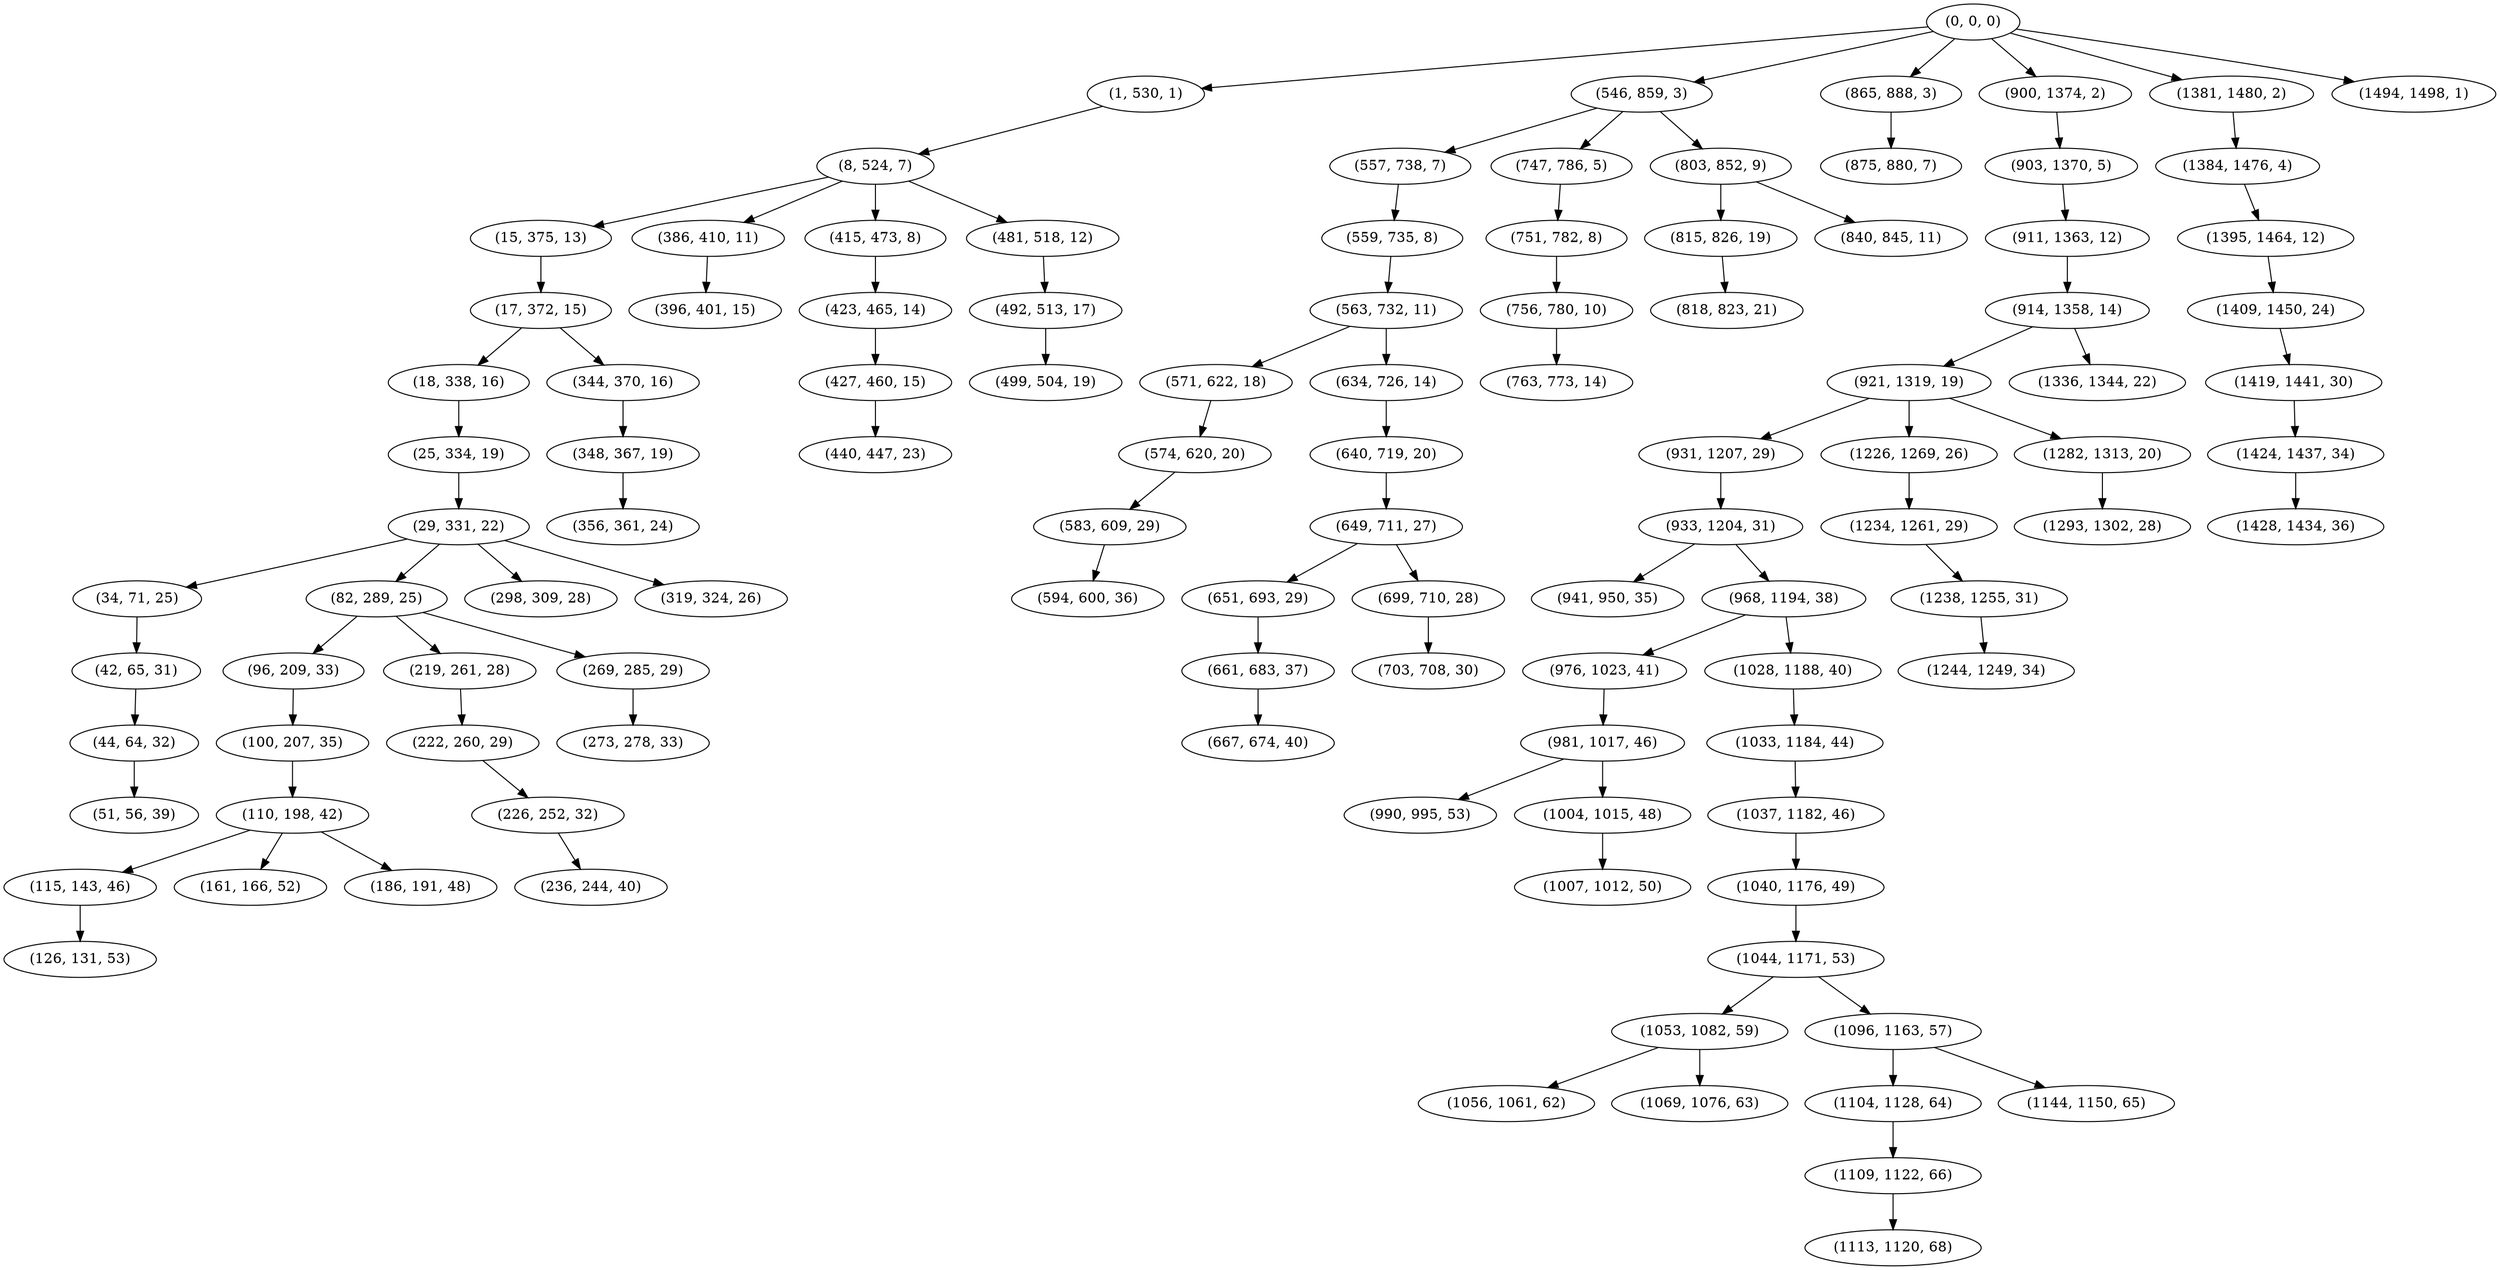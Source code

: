 digraph tree {
    "(0, 0, 0)";
    "(1, 530, 1)";
    "(8, 524, 7)";
    "(15, 375, 13)";
    "(17, 372, 15)";
    "(18, 338, 16)";
    "(25, 334, 19)";
    "(29, 331, 22)";
    "(34, 71, 25)";
    "(42, 65, 31)";
    "(44, 64, 32)";
    "(51, 56, 39)";
    "(82, 289, 25)";
    "(96, 209, 33)";
    "(100, 207, 35)";
    "(110, 198, 42)";
    "(115, 143, 46)";
    "(126, 131, 53)";
    "(161, 166, 52)";
    "(186, 191, 48)";
    "(219, 261, 28)";
    "(222, 260, 29)";
    "(226, 252, 32)";
    "(236, 244, 40)";
    "(269, 285, 29)";
    "(273, 278, 33)";
    "(298, 309, 28)";
    "(319, 324, 26)";
    "(344, 370, 16)";
    "(348, 367, 19)";
    "(356, 361, 24)";
    "(386, 410, 11)";
    "(396, 401, 15)";
    "(415, 473, 8)";
    "(423, 465, 14)";
    "(427, 460, 15)";
    "(440, 447, 23)";
    "(481, 518, 12)";
    "(492, 513, 17)";
    "(499, 504, 19)";
    "(546, 859, 3)";
    "(557, 738, 7)";
    "(559, 735, 8)";
    "(563, 732, 11)";
    "(571, 622, 18)";
    "(574, 620, 20)";
    "(583, 609, 29)";
    "(594, 600, 36)";
    "(634, 726, 14)";
    "(640, 719, 20)";
    "(649, 711, 27)";
    "(651, 693, 29)";
    "(661, 683, 37)";
    "(667, 674, 40)";
    "(699, 710, 28)";
    "(703, 708, 30)";
    "(747, 786, 5)";
    "(751, 782, 8)";
    "(756, 780, 10)";
    "(763, 773, 14)";
    "(803, 852, 9)";
    "(815, 826, 19)";
    "(818, 823, 21)";
    "(840, 845, 11)";
    "(865, 888, 3)";
    "(875, 880, 7)";
    "(900, 1374, 2)";
    "(903, 1370, 5)";
    "(911, 1363, 12)";
    "(914, 1358, 14)";
    "(921, 1319, 19)";
    "(931, 1207, 29)";
    "(933, 1204, 31)";
    "(941, 950, 35)";
    "(968, 1194, 38)";
    "(976, 1023, 41)";
    "(981, 1017, 46)";
    "(990, 995, 53)";
    "(1004, 1015, 48)";
    "(1007, 1012, 50)";
    "(1028, 1188, 40)";
    "(1033, 1184, 44)";
    "(1037, 1182, 46)";
    "(1040, 1176, 49)";
    "(1044, 1171, 53)";
    "(1053, 1082, 59)";
    "(1056, 1061, 62)";
    "(1069, 1076, 63)";
    "(1096, 1163, 57)";
    "(1104, 1128, 64)";
    "(1109, 1122, 66)";
    "(1113, 1120, 68)";
    "(1144, 1150, 65)";
    "(1226, 1269, 26)";
    "(1234, 1261, 29)";
    "(1238, 1255, 31)";
    "(1244, 1249, 34)";
    "(1282, 1313, 20)";
    "(1293, 1302, 28)";
    "(1336, 1344, 22)";
    "(1381, 1480, 2)";
    "(1384, 1476, 4)";
    "(1395, 1464, 12)";
    "(1409, 1450, 24)";
    "(1419, 1441, 30)";
    "(1424, 1437, 34)";
    "(1428, 1434, 36)";
    "(1494, 1498, 1)";
    "(0, 0, 0)" -> "(1, 530, 1)";
    "(0, 0, 0)" -> "(546, 859, 3)";
    "(0, 0, 0)" -> "(865, 888, 3)";
    "(0, 0, 0)" -> "(900, 1374, 2)";
    "(0, 0, 0)" -> "(1381, 1480, 2)";
    "(0, 0, 0)" -> "(1494, 1498, 1)";
    "(1, 530, 1)" -> "(8, 524, 7)";
    "(8, 524, 7)" -> "(15, 375, 13)";
    "(8, 524, 7)" -> "(386, 410, 11)";
    "(8, 524, 7)" -> "(415, 473, 8)";
    "(8, 524, 7)" -> "(481, 518, 12)";
    "(15, 375, 13)" -> "(17, 372, 15)";
    "(17, 372, 15)" -> "(18, 338, 16)";
    "(17, 372, 15)" -> "(344, 370, 16)";
    "(18, 338, 16)" -> "(25, 334, 19)";
    "(25, 334, 19)" -> "(29, 331, 22)";
    "(29, 331, 22)" -> "(34, 71, 25)";
    "(29, 331, 22)" -> "(82, 289, 25)";
    "(29, 331, 22)" -> "(298, 309, 28)";
    "(29, 331, 22)" -> "(319, 324, 26)";
    "(34, 71, 25)" -> "(42, 65, 31)";
    "(42, 65, 31)" -> "(44, 64, 32)";
    "(44, 64, 32)" -> "(51, 56, 39)";
    "(82, 289, 25)" -> "(96, 209, 33)";
    "(82, 289, 25)" -> "(219, 261, 28)";
    "(82, 289, 25)" -> "(269, 285, 29)";
    "(96, 209, 33)" -> "(100, 207, 35)";
    "(100, 207, 35)" -> "(110, 198, 42)";
    "(110, 198, 42)" -> "(115, 143, 46)";
    "(110, 198, 42)" -> "(161, 166, 52)";
    "(110, 198, 42)" -> "(186, 191, 48)";
    "(115, 143, 46)" -> "(126, 131, 53)";
    "(219, 261, 28)" -> "(222, 260, 29)";
    "(222, 260, 29)" -> "(226, 252, 32)";
    "(226, 252, 32)" -> "(236, 244, 40)";
    "(269, 285, 29)" -> "(273, 278, 33)";
    "(344, 370, 16)" -> "(348, 367, 19)";
    "(348, 367, 19)" -> "(356, 361, 24)";
    "(386, 410, 11)" -> "(396, 401, 15)";
    "(415, 473, 8)" -> "(423, 465, 14)";
    "(423, 465, 14)" -> "(427, 460, 15)";
    "(427, 460, 15)" -> "(440, 447, 23)";
    "(481, 518, 12)" -> "(492, 513, 17)";
    "(492, 513, 17)" -> "(499, 504, 19)";
    "(546, 859, 3)" -> "(557, 738, 7)";
    "(546, 859, 3)" -> "(747, 786, 5)";
    "(546, 859, 3)" -> "(803, 852, 9)";
    "(557, 738, 7)" -> "(559, 735, 8)";
    "(559, 735, 8)" -> "(563, 732, 11)";
    "(563, 732, 11)" -> "(571, 622, 18)";
    "(563, 732, 11)" -> "(634, 726, 14)";
    "(571, 622, 18)" -> "(574, 620, 20)";
    "(574, 620, 20)" -> "(583, 609, 29)";
    "(583, 609, 29)" -> "(594, 600, 36)";
    "(634, 726, 14)" -> "(640, 719, 20)";
    "(640, 719, 20)" -> "(649, 711, 27)";
    "(649, 711, 27)" -> "(651, 693, 29)";
    "(649, 711, 27)" -> "(699, 710, 28)";
    "(651, 693, 29)" -> "(661, 683, 37)";
    "(661, 683, 37)" -> "(667, 674, 40)";
    "(699, 710, 28)" -> "(703, 708, 30)";
    "(747, 786, 5)" -> "(751, 782, 8)";
    "(751, 782, 8)" -> "(756, 780, 10)";
    "(756, 780, 10)" -> "(763, 773, 14)";
    "(803, 852, 9)" -> "(815, 826, 19)";
    "(803, 852, 9)" -> "(840, 845, 11)";
    "(815, 826, 19)" -> "(818, 823, 21)";
    "(865, 888, 3)" -> "(875, 880, 7)";
    "(900, 1374, 2)" -> "(903, 1370, 5)";
    "(903, 1370, 5)" -> "(911, 1363, 12)";
    "(911, 1363, 12)" -> "(914, 1358, 14)";
    "(914, 1358, 14)" -> "(921, 1319, 19)";
    "(914, 1358, 14)" -> "(1336, 1344, 22)";
    "(921, 1319, 19)" -> "(931, 1207, 29)";
    "(921, 1319, 19)" -> "(1226, 1269, 26)";
    "(921, 1319, 19)" -> "(1282, 1313, 20)";
    "(931, 1207, 29)" -> "(933, 1204, 31)";
    "(933, 1204, 31)" -> "(941, 950, 35)";
    "(933, 1204, 31)" -> "(968, 1194, 38)";
    "(968, 1194, 38)" -> "(976, 1023, 41)";
    "(968, 1194, 38)" -> "(1028, 1188, 40)";
    "(976, 1023, 41)" -> "(981, 1017, 46)";
    "(981, 1017, 46)" -> "(990, 995, 53)";
    "(981, 1017, 46)" -> "(1004, 1015, 48)";
    "(1004, 1015, 48)" -> "(1007, 1012, 50)";
    "(1028, 1188, 40)" -> "(1033, 1184, 44)";
    "(1033, 1184, 44)" -> "(1037, 1182, 46)";
    "(1037, 1182, 46)" -> "(1040, 1176, 49)";
    "(1040, 1176, 49)" -> "(1044, 1171, 53)";
    "(1044, 1171, 53)" -> "(1053, 1082, 59)";
    "(1044, 1171, 53)" -> "(1096, 1163, 57)";
    "(1053, 1082, 59)" -> "(1056, 1061, 62)";
    "(1053, 1082, 59)" -> "(1069, 1076, 63)";
    "(1096, 1163, 57)" -> "(1104, 1128, 64)";
    "(1096, 1163, 57)" -> "(1144, 1150, 65)";
    "(1104, 1128, 64)" -> "(1109, 1122, 66)";
    "(1109, 1122, 66)" -> "(1113, 1120, 68)";
    "(1226, 1269, 26)" -> "(1234, 1261, 29)";
    "(1234, 1261, 29)" -> "(1238, 1255, 31)";
    "(1238, 1255, 31)" -> "(1244, 1249, 34)";
    "(1282, 1313, 20)" -> "(1293, 1302, 28)";
    "(1381, 1480, 2)" -> "(1384, 1476, 4)";
    "(1384, 1476, 4)" -> "(1395, 1464, 12)";
    "(1395, 1464, 12)" -> "(1409, 1450, 24)";
    "(1409, 1450, 24)" -> "(1419, 1441, 30)";
    "(1419, 1441, 30)" -> "(1424, 1437, 34)";
    "(1424, 1437, 34)" -> "(1428, 1434, 36)";
}
